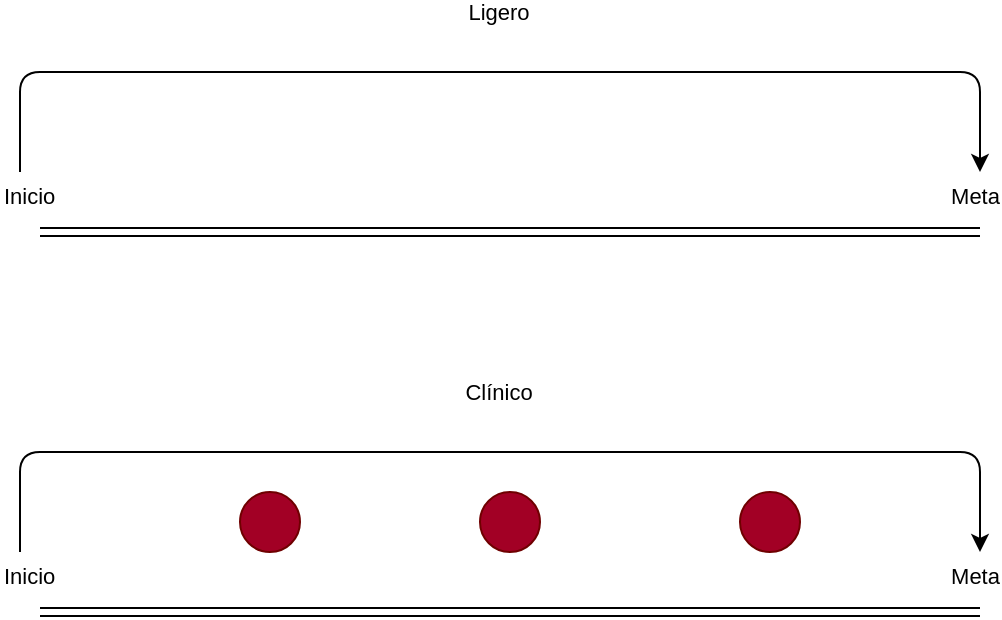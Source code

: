 <mxfile>
    <diagram id="2h525QbCs1EEq5ebm2c9" name="Page-1">
        <mxGraphModel dx="623" dy="698" grid="1" gridSize="10" guides="1" tooltips="1" connect="1" arrows="1" fold="1" page="1" pageScale="1" pageWidth="1100" pageHeight="850" math="0" shadow="0">
            <root>
                <mxCell id="0"/>
                <mxCell id="1" parent="0"/>
                <mxCell id="3" value="" style="endArrow=classic;html=1;" parent="1" edge="1">
                    <mxGeometry relative="1" as="geometry">
                        <mxPoint x="310" y="440" as="sourcePoint"/>
                        <mxPoint x="790" y="440" as="targetPoint"/>
                        <Array as="points">
                            <mxPoint x="310" y="390"/>
                            <mxPoint x="790" y="390"/>
                        </Array>
                    </mxGeometry>
                </mxCell>
                <mxCell id="4" value="Ligero" style="edgeLabel;resizable=0;html=1;align=center;verticalAlign=middle;" parent="3" connectable="0" vertex="1">
                    <mxGeometry relative="1" as="geometry">
                        <mxPoint x="-1" y="-30" as="offset"/>
                    </mxGeometry>
                </mxCell>
                <mxCell id="5" value="Inicio" style="edgeLabel;resizable=0;html=1;align=left;verticalAlign=bottom;" parent="3" connectable="0" vertex="1">
                    <mxGeometry x="-1" relative="1" as="geometry">
                        <mxPoint x="-10" y="20" as="offset"/>
                    </mxGeometry>
                </mxCell>
                <mxCell id="6" value="Meta" style="edgeLabel;resizable=0;html=1;align=right;verticalAlign=bottom;" parent="3" connectable="0" vertex="1">
                    <mxGeometry x="1" relative="1" as="geometry">
                        <mxPoint x="10" y="20" as="offset"/>
                    </mxGeometry>
                </mxCell>
                <mxCell id="7" value="" style="shape=link;html=1;" edge="1" parent="1">
                    <mxGeometry width="100" relative="1" as="geometry">
                        <mxPoint x="320" y="470" as="sourcePoint"/>
                        <mxPoint x="790" y="470" as="targetPoint"/>
                    </mxGeometry>
                </mxCell>
                <mxCell id="14" value="" style="endArrow=classic;html=1;" edge="1" parent="1">
                    <mxGeometry relative="1" as="geometry">
                        <mxPoint x="310" y="630" as="sourcePoint"/>
                        <mxPoint x="790" y="630" as="targetPoint"/>
                        <Array as="points">
                            <mxPoint x="310" y="580"/>
                            <mxPoint x="790" y="580"/>
                        </Array>
                    </mxGeometry>
                </mxCell>
                <mxCell id="15" value="Clínico" style="edgeLabel;resizable=0;html=1;align=center;verticalAlign=middle;" connectable="0" vertex="1" parent="14">
                    <mxGeometry relative="1" as="geometry">
                        <mxPoint x="-1" y="-30" as="offset"/>
                    </mxGeometry>
                </mxCell>
                <mxCell id="16" value="Inicio" style="edgeLabel;resizable=0;html=1;align=left;verticalAlign=bottom;" connectable="0" vertex="1" parent="14">
                    <mxGeometry x="-1" relative="1" as="geometry">
                        <mxPoint x="-10" y="20" as="offset"/>
                    </mxGeometry>
                </mxCell>
                <mxCell id="17" value="Meta" style="edgeLabel;resizable=0;html=1;align=right;verticalAlign=bottom;" connectable="0" vertex="1" parent="14">
                    <mxGeometry x="1" relative="1" as="geometry">
                        <mxPoint x="10" y="20" as="offset"/>
                    </mxGeometry>
                </mxCell>
                <mxCell id="18" value="" style="shape=link;html=1;" edge="1" parent="1">
                    <mxGeometry width="100" relative="1" as="geometry">
                        <mxPoint x="320" y="660" as="sourcePoint"/>
                        <mxPoint x="790" y="660" as="targetPoint"/>
                    </mxGeometry>
                </mxCell>
                <mxCell id="20" value="" style="ellipse;whiteSpace=wrap;html=1;aspect=fixed;fillColor=#a20025;fontColor=#ffffff;strokeColor=#6F0000;" vertex="1" parent="1">
                    <mxGeometry x="420" y="600" width="30" height="30" as="geometry"/>
                </mxCell>
                <mxCell id="21" value="" style="ellipse;whiteSpace=wrap;html=1;aspect=fixed;fillColor=#a20025;fontColor=#ffffff;strokeColor=#6F0000;" vertex="1" parent="1">
                    <mxGeometry x="670" y="600" width="30" height="30" as="geometry"/>
                </mxCell>
                <mxCell id="23" value="" style="ellipse;whiteSpace=wrap;html=1;aspect=fixed;fillColor=#a20025;fontColor=#ffffff;strokeColor=#6F0000;" vertex="1" parent="1">
                    <mxGeometry x="540" y="600" width="30" height="30" as="geometry"/>
                </mxCell>
            </root>
        </mxGraphModel>
    </diagram>
</mxfile>